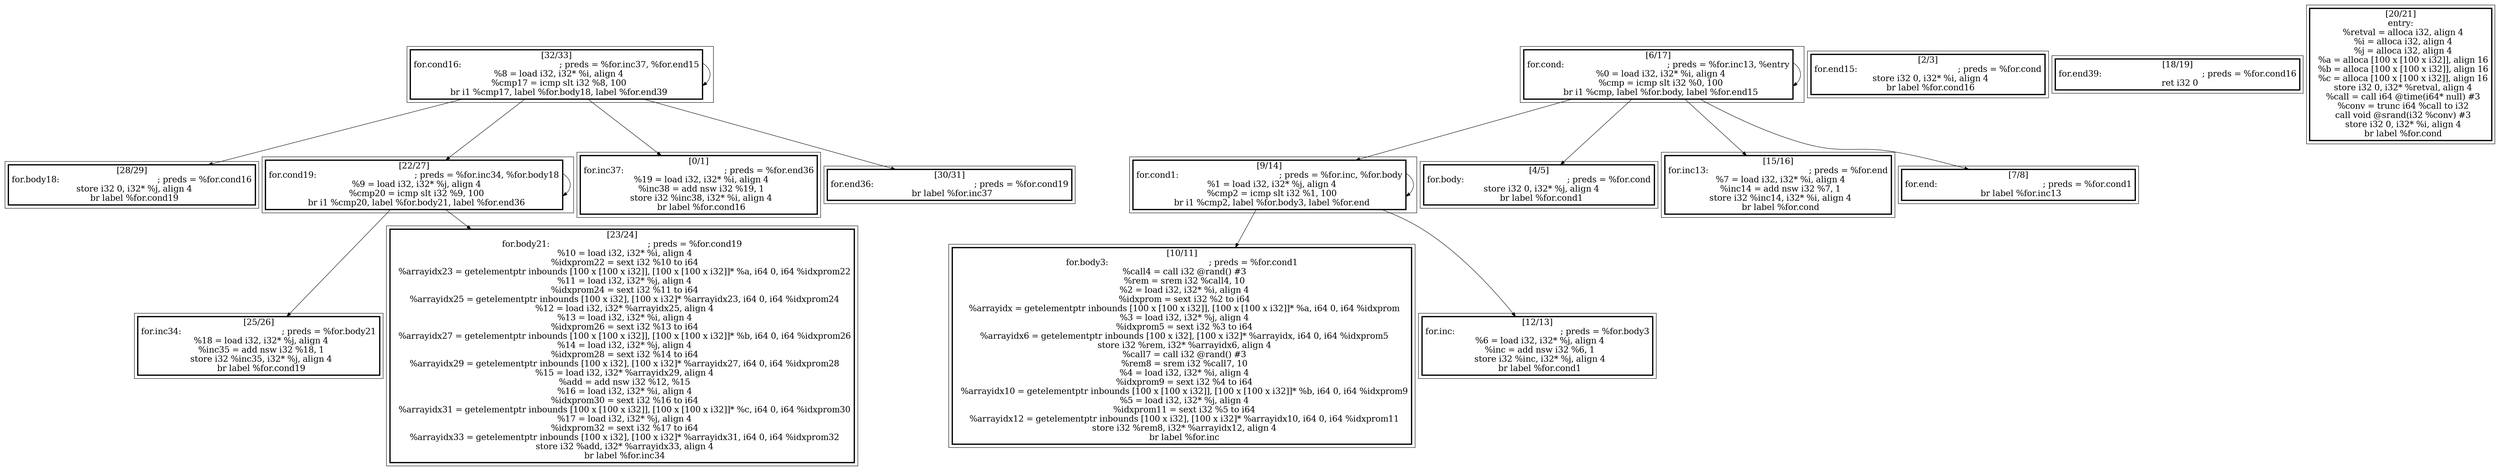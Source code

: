 
digraph G {



node78->node75 [ ]
node81->node87 [ ]
node78->node74 [ ]
node78->node73 [ ]
node74->node74 [ ]
node87->node87 [ ]
node78->node78 [ ]
node74->node77 [ ]
node81->node89 [ ]
node74->node76 [ ]
node81->node82 [ ]
node78->node79 [ ]
node87->node86 [ ]
node81->node88 [ ]
node81->node81 [ ]
node87->node84 [ ]


subgraph cluster16 {


node89 [penwidth=3.0,fontsize=20,shape=rectangle,label="[4/5]
for.body:                                         ; preds = %for.cond
  store i32 0, i32* %j, align 4
  br label %for.cond1
" ]



}

subgraph cluster4 {


node77 [penwidth=3.0,fontsize=20,shape=rectangle,label="[25/26]
for.inc34:                                        ; preds = %for.body21
  %18 = load i32, i32* %j, align 4
  %inc35 = add nsw i32 %18, 1
  store i32 %inc35, i32* %j, align 4
  br label %for.cond19
" ]



}

subgraph cluster3 {


node76 [penwidth=3.0,fontsize=20,shape=rectangle,label="[23/24]
for.body21:                                       ; preds = %for.cond19
  %10 = load i32, i32* %i, align 4
  %idxprom22 = sext i32 %10 to i64
  %arrayidx23 = getelementptr inbounds [100 x [100 x i32]], [100 x [100 x i32]]* %a, i64 0, i64 %idxprom22
  %11 = load i32, i32* %j, align 4
  %idxprom24 = sext i32 %11 to i64
  %arrayidx25 = getelementptr inbounds [100 x i32], [100 x i32]* %arrayidx23, i64 0, i64 %idxprom24
  %12 = load i32, i32* %arrayidx25, align 4
  %13 = load i32, i32* %i, align 4
  %idxprom26 = sext i32 %13 to i64
  %arrayidx27 = getelementptr inbounds [100 x [100 x i32]], [100 x [100 x i32]]* %b, i64 0, i64 %idxprom26
  %14 = load i32, i32* %j, align 4
  %idxprom28 = sext i32 %14 to i64
  %arrayidx29 = getelementptr inbounds [100 x i32], [100 x i32]* %arrayidx27, i64 0, i64 %idxprom28
  %15 = load i32, i32* %arrayidx29, align 4
  %add = add nsw i32 %12, %15
  %16 = load i32, i32* %i, align 4
  %idxprom30 = sext i32 %16 to i64
  %arrayidx31 = getelementptr inbounds [100 x [100 x i32]], [100 x [100 x i32]]* %c, i64 0, i64 %idxprom30
  %17 = load i32, i32* %j, align 4
  %idxprom32 = sext i32 %17 to i64
  %arrayidx33 = getelementptr inbounds [100 x i32], [100 x i32]* %arrayidx31, i64 0, i64 %idxprom32
  store i32 %add, i32* %arrayidx33, align 4
  br label %for.inc34
" ]



}

subgraph cluster2 {


node75 [penwidth=3.0,fontsize=20,shape=rectangle,label="[28/29]
for.body18:                                       ; preds = %for.cond16
  store i32 0, i32* %j, align 4
  br label %for.cond19
" ]



}

subgraph cluster1 {


node74 [penwidth=3.0,fontsize=20,shape=rectangle,label="[22/27]
for.cond19:                                       ; preds = %for.inc34, %for.body18
  %9 = load i32, i32* %j, align 4
  %cmp20 = icmp slt i32 %9, 100
  br i1 %cmp20, label %for.body21, label %for.end36
" ]



}

subgraph cluster12 {


node85 [penwidth=3.0,fontsize=20,shape=rectangle,label="[2/3]
for.end15:                                        ; preds = %for.cond
  store i32 0, i32* %i, align 4
  br label %for.cond16
" ]



}

subgraph cluster5 {


node78 [penwidth=3.0,fontsize=20,shape=rectangle,label="[32/33]
for.cond16:                                       ; preds = %for.inc37, %for.end15
  %8 = load i32, i32* %i, align 4
  %cmp17 = icmp slt i32 %8, 100
  br i1 %cmp17, label %for.body18, label %for.end39
" ]



}

subgraph cluster0 {


node73 [penwidth=3.0,fontsize=20,shape=rectangle,label="[0/1]
for.inc37:                                        ; preds = %for.end36
  %19 = load i32, i32* %i, align 4
  %inc38 = add nsw i32 %19, 1
  store i32 %inc38, i32* %i, align 4
  br label %for.cond16
" ]



}

subgraph cluster6 {


node79 [penwidth=3.0,fontsize=20,shape=rectangle,label="[30/31]
for.end36:                                        ; preds = %for.cond19
  br label %for.inc37
" ]



}

subgraph cluster14 {


node87 [penwidth=3.0,fontsize=20,shape=rectangle,label="[9/14]
for.cond1:                                        ; preds = %for.inc, %for.body
  %1 = load i32, i32* %j, align 4
  %cmp2 = icmp slt i32 %1, 100
  br i1 %cmp2, label %for.body3, label %for.end
" ]



}

subgraph cluster7 {


node80 [penwidth=3.0,fontsize=20,shape=rectangle,label="[18/19]
for.end39:                                        ; preds = %for.cond16
  ret i32 0
" ]



}

subgraph cluster8 {


node81 [penwidth=3.0,fontsize=20,shape=rectangle,label="[6/17]
for.cond:                                         ; preds = %for.inc13, %entry
  %0 = load i32, i32* %i, align 4
  %cmp = icmp slt i32 %0, 100
  br i1 %cmp, label %for.body, label %for.end15
" ]



}

subgraph cluster9 {


node82 [penwidth=3.0,fontsize=20,shape=rectangle,label="[15/16]
for.inc13:                                        ; preds = %for.end
  %7 = load i32, i32* %i, align 4
  %inc14 = add nsw i32 %7, 1
  store i32 %inc14, i32* %i, align 4
  br label %for.cond
" ]



}

subgraph cluster10 {


node83 [penwidth=3.0,fontsize=20,shape=rectangle,label="[20/21]
entry:
  %retval = alloca i32, align 4
  %i = alloca i32, align 4
  %j = alloca i32, align 4
  %a = alloca [100 x [100 x i32]], align 16
  %b = alloca [100 x [100 x i32]], align 16
  %c = alloca [100 x [100 x i32]], align 16
  store i32 0, i32* %retval, align 4
  %call = call i64 @time(i64* null) #3
  %conv = trunc i64 %call to i32
  call void @srand(i32 %conv) #3
  store i32 0, i32* %i, align 4
  br label %for.cond
" ]



}

subgraph cluster11 {


node84 [penwidth=3.0,fontsize=20,shape=rectangle,label="[12/13]
for.inc:                                          ; preds = %for.body3
  %6 = load i32, i32* %j, align 4
  %inc = add nsw i32 %6, 1
  store i32 %inc, i32* %j, align 4
  br label %for.cond1
" ]



}

subgraph cluster13 {


node86 [penwidth=3.0,fontsize=20,shape=rectangle,label="[10/11]
for.body3:                                        ; preds = %for.cond1
  %call4 = call i32 @rand() #3
  %rem = srem i32 %call4, 10
  %2 = load i32, i32* %i, align 4
  %idxprom = sext i32 %2 to i64
  %arrayidx = getelementptr inbounds [100 x [100 x i32]], [100 x [100 x i32]]* %a, i64 0, i64 %idxprom
  %3 = load i32, i32* %j, align 4
  %idxprom5 = sext i32 %3 to i64
  %arrayidx6 = getelementptr inbounds [100 x i32], [100 x i32]* %arrayidx, i64 0, i64 %idxprom5
  store i32 %rem, i32* %arrayidx6, align 4
  %call7 = call i32 @rand() #3
  %rem8 = srem i32 %call7, 10
  %4 = load i32, i32* %i, align 4
  %idxprom9 = sext i32 %4 to i64
  %arrayidx10 = getelementptr inbounds [100 x [100 x i32]], [100 x [100 x i32]]* %b, i64 0, i64 %idxprom9
  %5 = load i32, i32* %j, align 4
  %idxprom11 = sext i32 %5 to i64
  %arrayidx12 = getelementptr inbounds [100 x i32], [100 x i32]* %arrayidx10, i64 0, i64 %idxprom11
  store i32 %rem8, i32* %arrayidx12, align 4
  br label %for.inc
" ]



}

subgraph cluster15 {


node88 [penwidth=3.0,fontsize=20,shape=rectangle,label="[7/8]
for.end:                                          ; preds = %for.cond1
  br label %for.inc13
" ]



}

}
